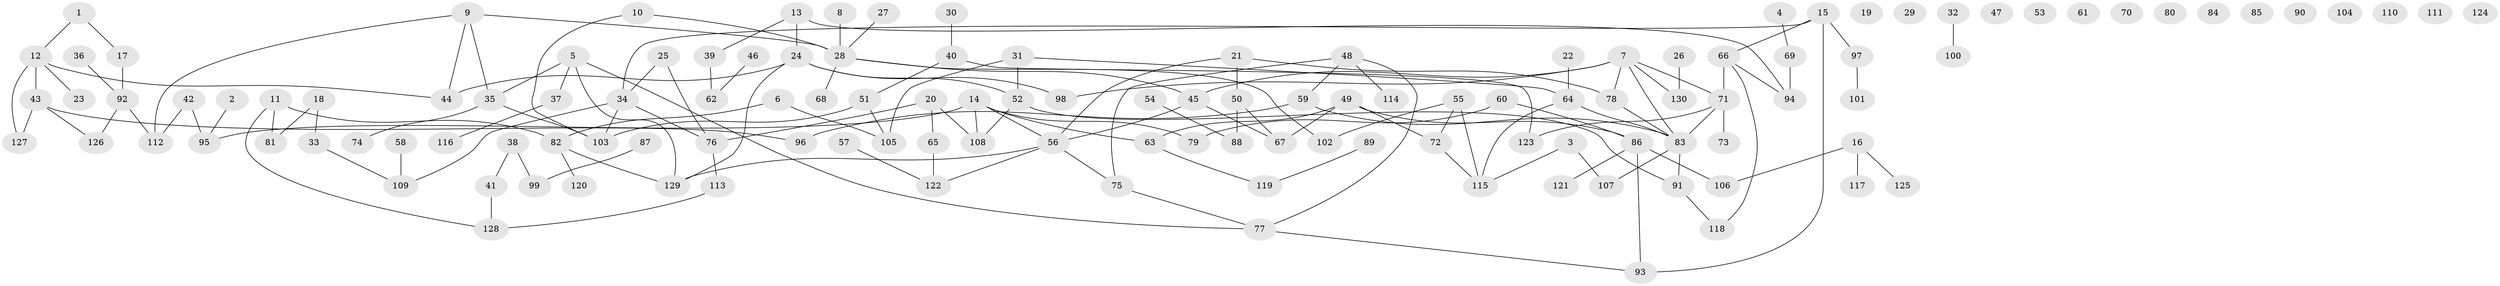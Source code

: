 // coarse degree distribution, {2: 0.20224719101123595, 1: 0.23595505617977527, 6: 0.056179775280898875, 8: 0.011235955056179775, 5: 0.02247191011235955, 4: 0.0898876404494382, 3: 0.15730337078651685, 0: 0.16853932584269662, 7: 0.056179775280898875}
// Generated by graph-tools (version 1.1) at 2025/41/03/06/25 10:41:19]
// undirected, 130 vertices, 152 edges
graph export_dot {
graph [start="1"]
  node [color=gray90,style=filled];
  1;
  2;
  3;
  4;
  5;
  6;
  7;
  8;
  9;
  10;
  11;
  12;
  13;
  14;
  15;
  16;
  17;
  18;
  19;
  20;
  21;
  22;
  23;
  24;
  25;
  26;
  27;
  28;
  29;
  30;
  31;
  32;
  33;
  34;
  35;
  36;
  37;
  38;
  39;
  40;
  41;
  42;
  43;
  44;
  45;
  46;
  47;
  48;
  49;
  50;
  51;
  52;
  53;
  54;
  55;
  56;
  57;
  58;
  59;
  60;
  61;
  62;
  63;
  64;
  65;
  66;
  67;
  68;
  69;
  70;
  71;
  72;
  73;
  74;
  75;
  76;
  77;
  78;
  79;
  80;
  81;
  82;
  83;
  84;
  85;
  86;
  87;
  88;
  89;
  90;
  91;
  92;
  93;
  94;
  95;
  96;
  97;
  98;
  99;
  100;
  101;
  102;
  103;
  104;
  105;
  106;
  107;
  108;
  109;
  110;
  111;
  112;
  113;
  114;
  115;
  116;
  117;
  118;
  119;
  120;
  121;
  122;
  123;
  124;
  125;
  126;
  127;
  128;
  129;
  130;
  1 -- 12;
  1 -- 17;
  2 -- 95;
  3 -- 107;
  3 -- 115;
  4 -- 69;
  5 -- 35;
  5 -- 37;
  5 -- 77;
  5 -- 129;
  6 -- 82;
  6 -- 105;
  7 -- 45;
  7 -- 71;
  7 -- 78;
  7 -- 83;
  7 -- 98;
  7 -- 130;
  8 -- 28;
  9 -- 28;
  9 -- 35;
  9 -- 44;
  9 -- 112;
  10 -- 28;
  10 -- 103;
  11 -- 81;
  11 -- 82;
  11 -- 128;
  12 -- 23;
  12 -- 43;
  12 -- 44;
  12 -- 127;
  13 -- 24;
  13 -- 39;
  13 -- 94;
  14 -- 56;
  14 -- 63;
  14 -- 79;
  14 -- 95;
  14 -- 108;
  15 -- 34;
  15 -- 66;
  15 -- 93;
  15 -- 97;
  16 -- 106;
  16 -- 117;
  16 -- 125;
  17 -- 92;
  18 -- 33;
  18 -- 81;
  20 -- 65;
  20 -- 76;
  20 -- 108;
  21 -- 50;
  21 -- 56;
  21 -- 78;
  22 -- 64;
  24 -- 44;
  24 -- 52;
  24 -- 98;
  24 -- 129;
  25 -- 34;
  25 -- 76;
  26 -- 130;
  27 -- 28;
  28 -- 45;
  28 -- 68;
  28 -- 102;
  30 -- 40;
  31 -- 52;
  31 -- 64;
  31 -- 105;
  32 -- 100;
  33 -- 109;
  34 -- 76;
  34 -- 103;
  34 -- 109;
  35 -- 74;
  35 -- 103;
  36 -- 92;
  37 -- 116;
  38 -- 41;
  38 -- 99;
  39 -- 62;
  40 -- 51;
  40 -- 123;
  41 -- 128;
  42 -- 95;
  42 -- 112;
  43 -- 96;
  43 -- 126;
  43 -- 127;
  45 -- 56;
  45 -- 67;
  46 -- 62;
  48 -- 59;
  48 -- 75;
  48 -- 77;
  48 -- 114;
  49 -- 63;
  49 -- 67;
  49 -- 72;
  49 -- 86;
  50 -- 67;
  50 -- 88;
  51 -- 103;
  51 -- 105;
  52 -- 91;
  52 -- 108;
  54 -- 88;
  55 -- 72;
  55 -- 102;
  55 -- 115;
  56 -- 75;
  56 -- 122;
  56 -- 129;
  57 -- 122;
  58 -- 109;
  59 -- 83;
  59 -- 96;
  60 -- 79;
  60 -- 86;
  63 -- 119;
  64 -- 83;
  64 -- 115;
  65 -- 122;
  66 -- 71;
  66 -- 94;
  66 -- 118;
  69 -- 94;
  71 -- 73;
  71 -- 83;
  71 -- 123;
  72 -- 115;
  75 -- 77;
  76 -- 113;
  77 -- 93;
  78 -- 83;
  82 -- 120;
  82 -- 129;
  83 -- 91;
  83 -- 107;
  86 -- 93;
  86 -- 106;
  86 -- 121;
  87 -- 99;
  89 -- 119;
  91 -- 118;
  92 -- 112;
  92 -- 126;
  97 -- 101;
  113 -- 128;
}
